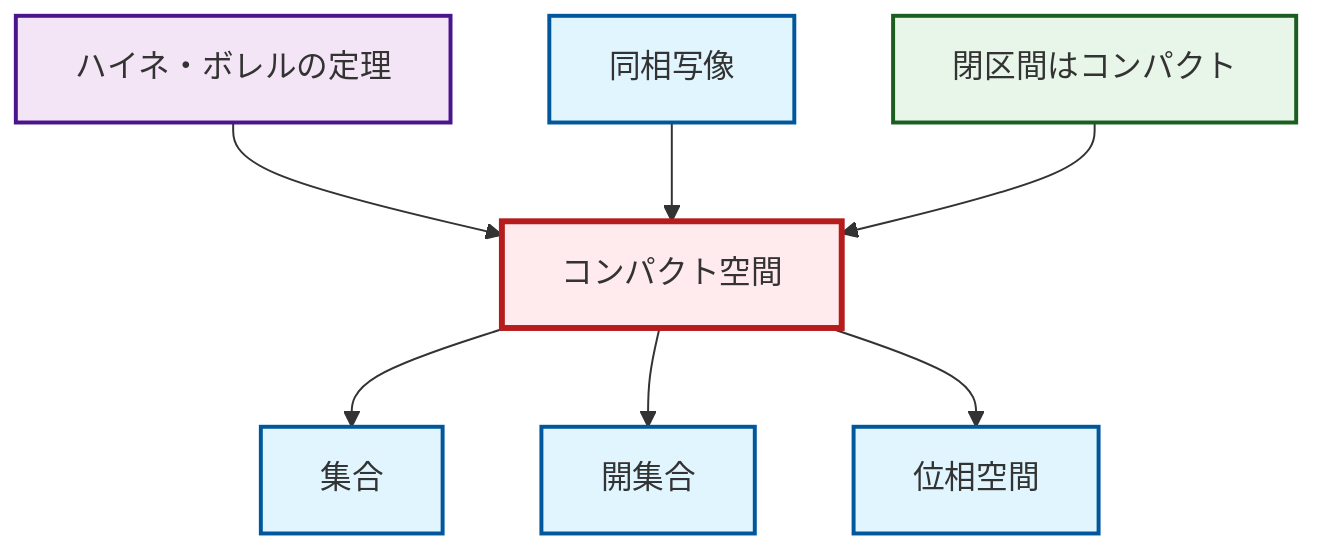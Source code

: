 graph TD
    classDef definition fill:#e1f5fe,stroke:#01579b,stroke-width:2px
    classDef theorem fill:#f3e5f5,stroke:#4a148c,stroke-width:2px
    classDef axiom fill:#fff3e0,stroke:#e65100,stroke-width:2px
    classDef example fill:#e8f5e9,stroke:#1b5e20,stroke-width:2px
    classDef current fill:#ffebee,stroke:#b71c1c,stroke-width:3px
    def-set["集合"]:::definition
    def-compact["コンパクト空間"]:::definition
    def-homeomorphism["同相写像"]:::definition
    def-open-set["開集合"]:::definition
    ex-closed-interval-compact["閉区間はコンパクト"]:::example
    thm-heine-borel["ハイネ・ボレルの定理"]:::theorem
    def-topological-space["位相空間"]:::definition
    thm-heine-borel --> def-compact
    def-compact --> def-set
    def-homeomorphism --> def-compact
    def-compact --> def-open-set
    def-compact --> def-topological-space
    ex-closed-interval-compact --> def-compact
    class def-compact current